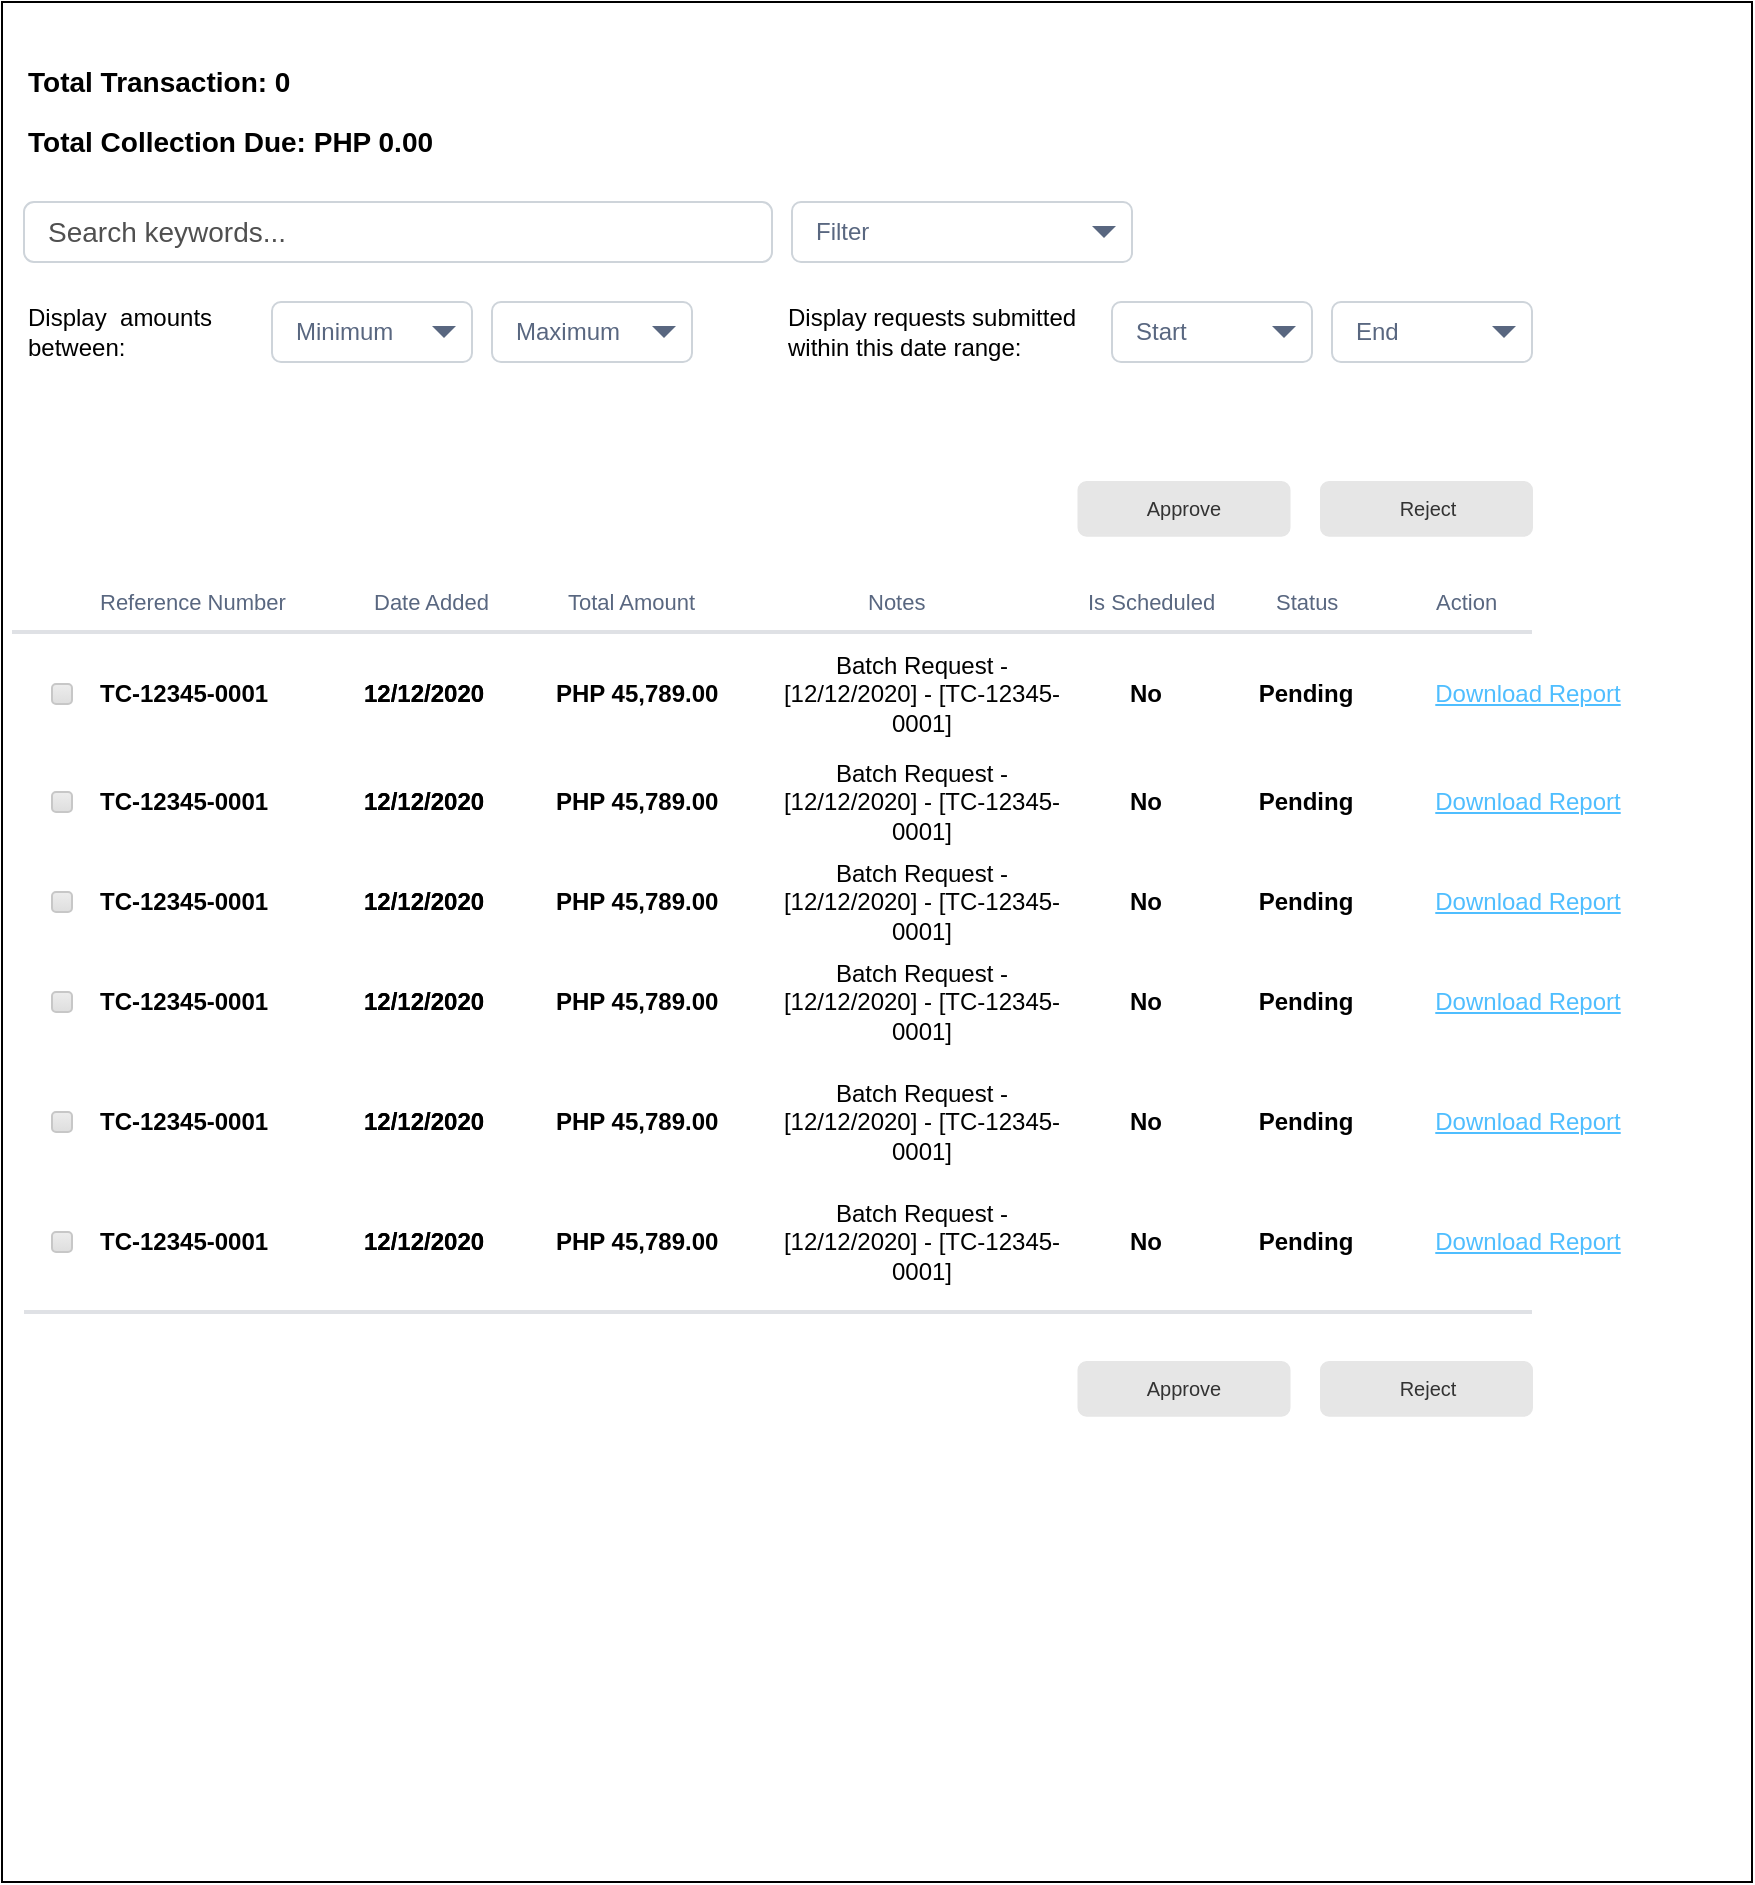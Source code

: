 <mxfile version="13.8.0" type="github">
  <diagram id="Q-yisilWaRMRs0ZSbcxf" name="Page-1">
    <mxGraphModel dx="1152" dy="670" grid="1" gridSize="10" guides="1" tooltips="1" connect="1" arrows="1" fold="1" page="1" pageScale="1" pageWidth="850" pageHeight="1100" math="0" shadow="0">
      <root>
        <mxCell id="0" />
        <mxCell id="1" parent="0" />
        <mxCell id="fB9JVBKdTHwXwevY102O-4" value="" style="rounded=0;whiteSpace=wrap;html=1;" parent="1" vertex="1">
          <mxGeometry x="25" y="10" width="875" height="940" as="geometry" />
        </mxCell>
        <mxCell id="fB9JVBKdTHwXwevY102O-10" value="Filter" style="rounded=1;html=1;fontColor=#596780;align=left;fontSize=12;spacingLeft=10;strokeColor=#CED4DA;fillColor=none;" parent="1" vertex="1">
          <mxGeometry x="420" y="110" width="170" height="30" as="geometry" />
        </mxCell>
        <mxCell id="fB9JVBKdTHwXwevY102O-11" value="" style="shape=triangle;direction=south;fillColor=#596780;strokeColor=none;html=1" parent="fB9JVBKdTHwXwevY102O-10" vertex="1">
          <mxGeometry x="1" y="0.5" width="12" height="6" relative="1" as="geometry">
            <mxPoint x="-20" y="-3" as="offset" />
          </mxGeometry>
        </mxCell>
        <mxCell id="fB9JVBKdTHwXwevY102O-13" value="Search keywords..." style="html=1;shadow=0;dashed=0;shape=mxgraph.bootstrap.rrect;rSize=5;strokeColor=#CED4DA;strokeWidth=1;fontColor=#505050;whiteSpace=wrap;align=left;verticalAlign=middle;spacingLeft=10;fontSize=14;fillColor=none;" parent="1" vertex="1">
          <mxGeometry x="36" y="110" width="374" height="30" as="geometry" />
        </mxCell>
        <mxCell id="fB9JVBKdTHwXwevY102O-16" value="Minimum" style="rounded=1;html=1;fontColor=#596780;align=left;fontSize=12;spacingLeft=10;strokeColor=#CED4DA;fillColor=none;" parent="1" vertex="1">
          <mxGeometry x="160" y="160" width="100" height="30" as="geometry" />
        </mxCell>
        <mxCell id="fB9JVBKdTHwXwevY102O-17" value="" style="shape=triangle;direction=south;fillColor=#596780;strokeColor=none;html=1" parent="fB9JVBKdTHwXwevY102O-16" vertex="1">
          <mxGeometry x="1" y="0.5" width="12" height="6" relative="1" as="geometry">
            <mxPoint x="-20" y="-3" as="offset" />
          </mxGeometry>
        </mxCell>
        <mxCell id="fB9JVBKdTHwXwevY102O-19" value="Maximum" style="rounded=1;html=1;fontColor=#596780;align=left;fontSize=12;spacingLeft=10;strokeColor=#CED4DA;fillColor=none;" parent="1" vertex="1">
          <mxGeometry x="270" y="160" width="100" height="30" as="geometry" />
        </mxCell>
        <mxCell id="fB9JVBKdTHwXwevY102O-20" value="" style="shape=triangle;direction=south;fillColor=#596780;strokeColor=none;html=1" parent="fB9JVBKdTHwXwevY102O-19" vertex="1">
          <mxGeometry x="1" y="0.5" width="12" height="6" relative="1" as="geometry">
            <mxPoint x="-20" y="-3" as="offset" />
          </mxGeometry>
        </mxCell>
        <mxCell id="fB9JVBKdTHwXwevY102O-21" value="Display&amp;nbsp; amounts between:" style="text;html=1;strokeColor=none;fillColor=none;align=left;verticalAlign=middle;whiteSpace=wrap;rounded=0;" parent="1" vertex="1">
          <mxGeometry x="36" y="165" width="124" height="20" as="geometry" />
        </mxCell>
        <mxCell id="fB9JVBKdTHwXwevY102O-22" value="Start" style="rounded=1;html=1;fontColor=#596780;align=left;fontSize=12;spacingLeft=10;strokeColor=#CED4DA;fillColor=none;" parent="1" vertex="1">
          <mxGeometry x="580" y="160" width="100" height="30" as="geometry" />
        </mxCell>
        <mxCell id="fB9JVBKdTHwXwevY102O-23" value="" style="shape=triangle;direction=south;fillColor=#596780;strokeColor=none;html=1" parent="fB9JVBKdTHwXwevY102O-22" vertex="1">
          <mxGeometry x="1" y="0.5" width="12" height="6" relative="1" as="geometry">
            <mxPoint x="-20" y="-3" as="offset" />
          </mxGeometry>
        </mxCell>
        <mxCell id="fB9JVBKdTHwXwevY102O-24" value="End" style="rounded=1;html=1;fontColor=#596780;align=left;fontSize=12;spacingLeft=10;strokeColor=#CED4DA;fillColor=none;" parent="1" vertex="1">
          <mxGeometry x="690" y="160" width="100" height="30" as="geometry" />
        </mxCell>
        <mxCell id="fB9JVBKdTHwXwevY102O-25" value="" style="shape=triangle;direction=south;fillColor=#596780;strokeColor=none;html=1" parent="fB9JVBKdTHwXwevY102O-24" vertex="1">
          <mxGeometry x="1" y="0.5" width="12" height="6" relative="1" as="geometry">
            <mxPoint x="-20" y="-3" as="offset" />
          </mxGeometry>
        </mxCell>
        <mxCell id="fB9JVBKdTHwXwevY102O-26" value="Display requests submitted within this date range:" style="text;html=1;strokeColor=none;fillColor=none;align=left;verticalAlign=middle;whiteSpace=wrap;rounded=0;" parent="1" vertex="1">
          <mxGeometry x="416" y="165" width="164" height="20" as="geometry" />
        </mxCell>
        <mxCell id="fB9JVBKdTHwXwevY102O-80" value="Total Transaction: 0" style="text;html=1;strokeColor=none;fillColor=none;align=left;verticalAlign=middle;whiteSpace=wrap;rounded=0;fontStyle=1;fontSize=14;" parent="1" vertex="1">
          <mxGeometry x="36" y="40" width="144" height="20" as="geometry" />
        </mxCell>
        <mxCell id="fB9JVBKdTHwXwevY102O-81" value="Total Collection Due: PHP 0.00" style="text;html=1;strokeColor=none;fillColor=none;align=left;verticalAlign=middle;whiteSpace=wrap;rounded=0;fontStyle=1;fontSize=14;" parent="1" vertex="1">
          <mxGeometry x="36" y="70" width="224" height="20" as="geometry" />
        </mxCell>
        <mxCell id="fB9JVBKdTHwXwevY102O-134" value="Reference Number" style="html=1;fillColor=none;strokeColor=none;fontSize=11;align=left;fontColor=#596780;whiteSpace=wrap;rounded=0;" parent="1" vertex="1">
          <mxGeometry x="72" y="300" width="150" height="20" as="geometry" />
        </mxCell>
        <mxCell id="fB9JVBKdTHwXwevY102O-135" value="Total Amount" style="html=1;fillColor=none;strokeColor=none;fontSize=11;align=left;fontColor=#596780;whiteSpace=wrap;rounded=0;" parent="1" vertex="1">
          <mxGeometry x="306" y="300" width="100" height="20" as="geometry" />
        </mxCell>
        <mxCell id="fB9JVBKdTHwXwevY102O-136" value="" style="shape=line;strokeWidth=2;html=1;strokeColor=#DFE1E5;resizeWidth=1;rounded=0;fillColor=none;fontSize=14;align=left;" parent="1" vertex="1">
          <mxGeometry x="30" y="320" width="760" height="10" as="geometry" />
        </mxCell>
        <mxCell id="fB9JVBKdTHwXwevY102O-164" value="Date Added" style="html=1;fillColor=none;strokeColor=none;fontSize=11;align=left;fontColor=#596780;whiteSpace=wrap;rounded=0;" parent="1" vertex="1">
          <mxGeometry x="209" y="300" width="100" height="20" as="geometry" />
        </mxCell>
        <mxCell id="fB9JVBKdTHwXwevY102O-165" value="Notes" style="html=1;fillColor=none;strokeColor=none;fontSize=11;align=left;fontColor=#596780;whiteSpace=wrap;rounded=0;" parent="1" vertex="1">
          <mxGeometry x="456" y="300" width="100" height="20" as="geometry" />
        </mxCell>
        <mxCell id="fB9JVBKdTHwXwevY102O-166" value="Is Scheduled" style="html=1;fillColor=none;strokeColor=none;fontSize=11;align=left;fontColor=#596780;whiteSpace=wrap;rounded=0;" parent="1" vertex="1">
          <mxGeometry x="566" y="300" width="100" height="20" as="geometry" />
        </mxCell>
        <mxCell id="fB9JVBKdTHwXwevY102O-167" value="Status" style="html=1;fillColor=none;strokeColor=none;fontSize=11;align=left;fontColor=#596780;whiteSpace=wrap;rounded=0;" parent="1" vertex="1">
          <mxGeometry x="660" y="300" width="50" height="20" as="geometry" />
        </mxCell>
        <mxCell id="fB9JVBKdTHwXwevY102O-169" value="" style="shape=line;strokeWidth=2;html=1;strokeColor=#DFE1E5;resizeWidth=1;rounded=0;fillColor=none;fontSize=14;align=left;" parent="1" vertex="1">
          <mxGeometry x="36" y="660" width="754" height="10" as="geometry" />
        </mxCell>
        <mxCell id="fB9JVBKdTHwXwevY102O-178" value="Action" style="html=1;fillColor=none;strokeColor=none;fontSize=11;align=left;fontColor=#596780;whiteSpace=wrap;rounded=0;" parent="1" vertex="1">
          <mxGeometry x="740" y="300" width="50" height="20" as="geometry" />
        </mxCell>
        <mxCell id="fB9JVBKdTHwXwevY102O-186" value="" style="group;fontStyle=4" parent="1" vertex="1" connectable="0">
          <mxGeometry x="50" y="346" width="790" height="20" as="geometry" />
        </mxCell>
        <mxCell id="fB9JVBKdTHwXwevY102O-138" value="TC-12345-0001" style="html=1;fillColor=none;strokeColor=none;fontSize=12;align=left;fontColor=#000000;whiteSpace=wrap;fontStyle=1;rounded=0;" parent="fB9JVBKdTHwXwevY102O-186" vertex="1">
          <mxGeometry x="22" width="110" height="20" as="geometry" />
        </mxCell>
        <mxCell id="fB9JVBKdTHwXwevY102O-176" value="12/12/2020" style="html=1;fillColor=none;strokeColor=none;fontSize=12;align=left;fontColor=#000000;whiteSpace=wrap;fontStyle=1;rounded=0;" parent="fB9JVBKdTHwXwevY102O-186" vertex="1">
          <mxGeometry x="154" width="110" height="20" as="geometry" />
        </mxCell>
        <mxCell id="fB9JVBKdTHwXwevY102O-177" value="PHP 45,789.00" style="html=1;fillColor=none;strokeColor=none;fontSize=12;align=left;fontColor=#000000;whiteSpace=wrap;fontStyle=1;rounded=0;" parent="fB9JVBKdTHwXwevY102O-186" vertex="1">
          <mxGeometry x="250" width="91" height="20" as="geometry" />
        </mxCell>
        <mxCell id="fB9JVBKdTHwXwevY102O-180" value="" style="html=1;shadow=0;dashed=0;shape=mxgraph.bootstrap.checkbox2;labelPosition=right;verticalLabelPosition=middle;align=left;verticalAlign=middle;gradientColor=#DEDEDE;fillColor=#EDEDED;checked=0;spacing=5;checkedFill=#0085FC;checkedStroke=#ffffff;rounded=0;strokeColor=#C7C7C7;strokeWidth=1;fontSize=14;" parent="fB9JVBKdTHwXwevY102O-186" vertex="1">
          <mxGeometry y="5" width="10" height="10" as="geometry" />
        </mxCell>
        <mxCell id="fB9JVBKdTHwXwevY102O-181" value="Batch Request - [12/12/2020] - [TC-12345-0001]" style="html=1;fillColor=none;strokeColor=none;fontSize=12;align=center;fontColor=#000000;whiteSpace=wrap;fontStyle=0;rounded=0;" parent="fB9JVBKdTHwXwevY102O-186" vertex="1">
          <mxGeometry x="360" width="150" height="20" as="geometry" />
        </mxCell>
        <mxCell id="fB9JVBKdTHwXwevY102O-182" value="12/12/2020" style="html=1;fillColor=none;strokeColor=none;fontSize=12;align=left;fontColor=#000000;whiteSpace=wrap;fontStyle=1;rounded=0;" parent="fB9JVBKdTHwXwevY102O-186" vertex="1">
          <mxGeometry x="154" width="66" height="20" as="geometry" />
        </mxCell>
        <mxCell id="fB9JVBKdTHwXwevY102O-183" value="No" style="html=1;fillColor=none;strokeColor=none;fontSize=12;align=center;fontColor=#000000;whiteSpace=wrap;fontStyle=1;rounded=0;" parent="fB9JVBKdTHwXwevY102O-186" vertex="1">
          <mxGeometry x="530" width="34" height="20" as="geometry" />
        </mxCell>
        <mxCell id="fB9JVBKdTHwXwevY102O-184" value="Pending" style="html=1;fillColor=none;strokeColor=none;fontSize=12;align=center;fontColor=#000000;whiteSpace=wrap;fontStyle=1;rounded=0;" parent="fB9JVBKdTHwXwevY102O-186" vertex="1">
          <mxGeometry x="600" width="54" height="20" as="geometry" />
        </mxCell>
        <mxCell id="fB9JVBKdTHwXwevY102O-185" value="Download Report" style="html=1;fillColor=none;strokeColor=none;fontSize=12;align=center;whiteSpace=wrap;fontStyle=4;rounded=0;fontColor=#4FBEFF;" parent="fB9JVBKdTHwXwevY102O-186" vertex="1">
          <mxGeometry x="686" width="104" height="20" as="geometry" />
        </mxCell>
        <mxCell id="fB9JVBKdTHwXwevY102O-187" value="" style="group" parent="1" vertex="1" connectable="0">
          <mxGeometry x="50" y="400" width="790" height="20" as="geometry" />
        </mxCell>
        <mxCell id="fB9JVBKdTHwXwevY102O-188" value="TC-12345-0001" style="html=1;fillColor=none;strokeColor=none;fontSize=12;align=left;fontColor=#000000;whiteSpace=wrap;fontStyle=1;rounded=0;" parent="fB9JVBKdTHwXwevY102O-187" vertex="1">
          <mxGeometry x="22" width="110" height="20" as="geometry" />
        </mxCell>
        <mxCell id="fB9JVBKdTHwXwevY102O-189" value="12/12/2020" style="html=1;fillColor=none;strokeColor=none;fontSize=12;align=left;fontColor=#000000;whiteSpace=wrap;fontStyle=1;rounded=0;" parent="fB9JVBKdTHwXwevY102O-187" vertex="1">
          <mxGeometry x="154" width="110" height="20" as="geometry" />
        </mxCell>
        <mxCell id="fB9JVBKdTHwXwevY102O-190" value="PHP 45,789.00" style="html=1;fillColor=none;strokeColor=none;fontSize=12;align=left;fontColor=#000000;whiteSpace=wrap;fontStyle=1;rounded=0;" parent="fB9JVBKdTHwXwevY102O-187" vertex="1">
          <mxGeometry x="250" width="91" height="20" as="geometry" />
        </mxCell>
        <mxCell id="fB9JVBKdTHwXwevY102O-191" value="" style="html=1;shadow=0;dashed=0;shape=mxgraph.bootstrap.checkbox2;labelPosition=right;verticalLabelPosition=middle;align=left;verticalAlign=middle;gradientColor=#DEDEDE;fillColor=#EDEDED;checked=0;spacing=5;checkedFill=#0085FC;checkedStroke=#ffffff;rounded=0;strokeColor=#C7C7C7;strokeWidth=1;fontSize=14;" parent="fB9JVBKdTHwXwevY102O-187" vertex="1">
          <mxGeometry y="5" width="10" height="10" as="geometry" />
        </mxCell>
        <mxCell id="fB9JVBKdTHwXwevY102O-192" value="Batch Request - [12/12/2020] - [TC-12345-0001]" style="html=1;fillColor=none;strokeColor=none;fontSize=12;align=center;fontColor=#000000;whiteSpace=wrap;fontStyle=0;rounded=0;" parent="fB9JVBKdTHwXwevY102O-187" vertex="1">
          <mxGeometry x="360" width="150" height="20" as="geometry" />
        </mxCell>
        <mxCell id="fB9JVBKdTHwXwevY102O-193" value="12/12/2020" style="html=1;fillColor=none;strokeColor=none;fontSize=12;align=left;fontColor=#000000;whiteSpace=wrap;fontStyle=1;rounded=0;" parent="fB9JVBKdTHwXwevY102O-187" vertex="1">
          <mxGeometry x="154" width="66" height="20" as="geometry" />
        </mxCell>
        <mxCell id="fB9JVBKdTHwXwevY102O-194" value="No" style="html=1;fillColor=none;strokeColor=none;fontSize=12;align=center;fontColor=#000000;whiteSpace=wrap;fontStyle=1;rounded=0;" parent="fB9JVBKdTHwXwevY102O-187" vertex="1">
          <mxGeometry x="530" width="34" height="20" as="geometry" />
        </mxCell>
        <mxCell id="fB9JVBKdTHwXwevY102O-195" value="Pending" style="html=1;fillColor=none;strokeColor=none;fontSize=12;align=center;fontColor=#000000;whiteSpace=wrap;fontStyle=1;rounded=0;" parent="fB9JVBKdTHwXwevY102O-187" vertex="1">
          <mxGeometry x="600" width="54" height="20" as="geometry" />
        </mxCell>
        <mxCell id="fB9JVBKdTHwXwevY102O-196" value="Download Report" style="html=1;fillColor=none;strokeColor=none;fontSize=12;align=center;whiteSpace=wrap;fontStyle=4;rounded=0;fontColor=#4FBEFF;" parent="fB9JVBKdTHwXwevY102O-187" vertex="1">
          <mxGeometry x="686" width="104" height="20" as="geometry" />
        </mxCell>
        <mxCell id="fB9JVBKdTHwXwevY102O-198" value="" style="group" parent="1" vertex="1" connectable="0">
          <mxGeometry x="50" y="450" width="790" height="20" as="geometry" />
        </mxCell>
        <mxCell id="fB9JVBKdTHwXwevY102O-199" value="TC-12345-0001" style="html=1;fillColor=none;strokeColor=none;fontSize=12;align=left;fontColor=#000000;whiteSpace=wrap;fontStyle=1;rounded=0;" parent="fB9JVBKdTHwXwevY102O-198" vertex="1">
          <mxGeometry x="22" width="110" height="20" as="geometry" />
        </mxCell>
        <mxCell id="fB9JVBKdTHwXwevY102O-200" value="12/12/2020" style="html=1;fillColor=none;strokeColor=none;fontSize=12;align=left;fontColor=#000000;whiteSpace=wrap;fontStyle=1;rounded=0;" parent="fB9JVBKdTHwXwevY102O-198" vertex="1">
          <mxGeometry x="154" width="110" height="20" as="geometry" />
        </mxCell>
        <mxCell id="fB9JVBKdTHwXwevY102O-201" value="PHP 45,789.00" style="html=1;fillColor=none;strokeColor=none;fontSize=12;align=left;fontColor=#000000;whiteSpace=wrap;fontStyle=1;rounded=0;" parent="fB9JVBKdTHwXwevY102O-198" vertex="1">
          <mxGeometry x="250" width="91" height="20" as="geometry" />
        </mxCell>
        <mxCell id="fB9JVBKdTHwXwevY102O-202" value="" style="html=1;shadow=0;dashed=0;shape=mxgraph.bootstrap.checkbox2;labelPosition=right;verticalLabelPosition=middle;align=left;verticalAlign=middle;gradientColor=#DEDEDE;fillColor=#EDEDED;checked=0;spacing=5;checkedFill=#0085FC;checkedStroke=#ffffff;rounded=0;strokeColor=#C7C7C7;strokeWidth=1;fontSize=14;" parent="fB9JVBKdTHwXwevY102O-198" vertex="1">
          <mxGeometry y="5" width="10" height="10" as="geometry" />
        </mxCell>
        <mxCell id="fB9JVBKdTHwXwevY102O-203" value="Batch Request - [12/12/2020] - [TC-12345-0001]" style="html=1;fillColor=none;strokeColor=none;fontSize=12;align=center;fontColor=#000000;whiteSpace=wrap;fontStyle=0;rounded=0;" parent="fB9JVBKdTHwXwevY102O-198" vertex="1">
          <mxGeometry x="360" width="150" height="20" as="geometry" />
        </mxCell>
        <mxCell id="fB9JVBKdTHwXwevY102O-204" value="12/12/2020" style="html=1;fillColor=none;strokeColor=none;fontSize=12;align=left;fontColor=#000000;whiteSpace=wrap;fontStyle=1;rounded=0;" parent="fB9JVBKdTHwXwevY102O-198" vertex="1">
          <mxGeometry x="154" width="66" height="20" as="geometry" />
        </mxCell>
        <mxCell id="fB9JVBKdTHwXwevY102O-205" value="No" style="html=1;fillColor=none;strokeColor=none;fontSize=12;align=center;fontColor=#000000;whiteSpace=wrap;fontStyle=1;rounded=0;" parent="fB9JVBKdTHwXwevY102O-198" vertex="1">
          <mxGeometry x="530" width="34" height="20" as="geometry" />
        </mxCell>
        <mxCell id="fB9JVBKdTHwXwevY102O-206" value="Pending" style="html=1;fillColor=none;strokeColor=none;fontSize=12;align=center;fontColor=#000000;whiteSpace=wrap;fontStyle=1;rounded=0;" parent="fB9JVBKdTHwXwevY102O-198" vertex="1">
          <mxGeometry x="600" width="54" height="20" as="geometry" />
        </mxCell>
        <mxCell id="fB9JVBKdTHwXwevY102O-207" value="Download Report" style="html=1;fillColor=none;strokeColor=none;fontSize=12;align=center;whiteSpace=wrap;fontStyle=4;rounded=0;fontColor=#4FBEFF;" parent="fB9JVBKdTHwXwevY102O-198" vertex="1">
          <mxGeometry x="686" width="104" height="20" as="geometry" />
        </mxCell>
        <mxCell id="fB9JVBKdTHwXwevY102O-208" value="" style="group;fontStyle=4" parent="1" vertex="1" connectable="0">
          <mxGeometry x="50" y="500" width="790" height="20" as="geometry" />
        </mxCell>
        <mxCell id="fB9JVBKdTHwXwevY102O-209" value="TC-12345-0001" style="html=1;fillColor=none;strokeColor=none;fontSize=12;align=left;fontColor=#000000;whiteSpace=wrap;fontStyle=1;rounded=0;" parent="fB9JVBKdTHwXwevY102O-208" vertex="1">
          <mxGeometry x="22" width="110" height="20" as="geometry" />
        </mxCell>
        <mxCell id="fB9JVBKdTHwXwevY102O-210" value="12/12/2020" style="html=1;fillColor=none;strokeColor=none;fontSize=12;align=left;fontColor=#000000;whiteSpace=wrap;fontStyle=1;rounded=0;" parent="fB9JVBKdTHwXwevY102O-208" vertex="1">
          <mxGeometry x="154" width="110" height="20" as="geometry" />
        </mxCell>
        <mxCell id="fB9JVBKdTHwXwevY102O-211" value="PHP 45,789.00" style="html=1;fillColor=none;strokeColor=none;fontSize=12;align=left;fontColor=#000000;whiteSpace=wrap;fontStyle=1;rounded=0;" parent="fB9JVBKdTHwXwevY102O-208" vertex="1">
          <mxGeometry x="250" width="91" height="20" as="geometry" />
        </mxCell>
        <mxCell id="fB9JVBKdTHwXwevY102O-212" value="" style="html=1;shadow=0;dashed=0;shape=mxgraph.bootstrap.checkbox2;labelPosition=right;verticalLabelPosition=middle;align=left;verticalAlign=middle;gradientColor=#DEDEDE;fillColor=#EDEDED;checked=0;spacing=5;checkedFill=#0085FC;checkedStroke=#ffffff;rounded=0;strokeColor=#C7C7C7;strokeWidth=1;fontSize=14;" parent="fB9JVBKdTHwXwevY102O-208" vertex="1">
          <mxGeometry y="5" width="10" height="10" as="geometry" />
        </mxCell>
        <mxCell id="fB9JVBKdTHwXwevY102O-213" value="Batch Request - [12/12/2020] - [TC-12345-0001]" style="html=1;fillColor=none;strokeColor=none;fontSize=12;align=center;fontColor=#000000;whiteSpace=wrap;fontStyle=0;rounded=0;" parent="fB9JVBKdTHwXwevY102O-208" vertex="1">
          <mxGeometry x="360" width="150" height="20" as="geometry" />
        </mxCell>
        <mxCell id="fB9JVBKdTHwXwevY102O-214" value="12/12/2020" style="html=1;fillColor=none;strokeColor=none;fontSize=12;align=left;fontColor=#000000;whiteSpace=wrap;fontStyle=1;rounded=0;" parent="fB9JVBKdTHwXwevY102O-208" vertex="1">
          <mxGeometry x="154" width="66" height="20" as="geometry" />
        </mxCell>
        <mxCell id="fB9JVBKdTHwXwevY102O-215" value="No" style="html=1;fillColor=none;strokeColor=none;fontSize=12;align=center;fontColor=#000000;whiteSpace=wrap;fontStyle=1;rounded=0;" parent="fB9JVBKdTHwXwevY102O-208" vertex="1">
          <mxGeometry x="530" width="34" height="20" as="geometry" />
        </mxCell>
        <mxCell id="fB9JVBKdTHwXwevY102O-216" value="Pending" style="html=1;fillColor=none;strokeColor=none;fontSize=12;align=center;fontColor=#000000;whiteSpace=wrap;fontStyle=1;rounded=0;" parent="fB9JVBKdTHwXwevY102O-208" vertex="1">
          <mxGeometry x="600" width="54" height="20" as="geometry" />
        </mxCell>
        <mxCell id="fB9JVBKdTHwXwevY102O-217" value="Download Report" style="html=1;fillColor=none;strokeColor=none;fontSize=12;align=center;whiteSpace=wrap;fontStyle=4;rounded=0;fontColor=#4FBEFF;" parent="fB9JVBKdTHwXwevY102O-208" vertex="1">
          <mxGeometry x="686" width="104" height="20" as="geometry" />
        </mxCell>
        <mxCell id="fB9JVBKdTHwXwevY102O-218" value="" style="group" parent="1" vertex="1" connectable="0">
          <mxGeometry x="50" y="560" width="790" height="20" as="geometry" />
        </mxCell>
        <mxCell id="fB9JVBKdTHwXwevY102O-219" value="TC-12345-0001" style="html=1;fillColor=none;strokeColor=none;fontSize=12;align=left;fontColor=#000000;whiteSpace=wrap;fontStyle=1;rounded=0;" parent="fB9JVBKdTHwXwevY102O-218" vertex="1">
          <mxGeometry x="22" width="110" height="20" as="geometry" />
        </mxCell>
        <mxCell id="fB9JVBKdTHwXwevY102O-220" value="12/12/2020" style="html=1;fillColor=none;strokeColor=none;fontSize=12;align=left;fontColor=#000000;whiteSpace=wrap;fontStyle=1;rounded=0;" parent="fB9JVBKdTHwXwevY102O-218" vertex="1">
          <mxGeometry x="154" width="110" height="20" as="geometry" />
        </mxCell>
        <mxCell id="fB9JVBKdTHwXwevY102O-221" value="PHP 45,789.00" style="html=1;fillColor=none;strokeColor=none;fontSize=12;align=left;fontColor=#000000;whiteSpace=wrap;fontStyle=1;rounded=0;" parent="fB9JVBKdTHwXwevY102O-218" vertex="1">
          <mxGeometry x="250" width="91" height="20" as="geometry" />
        </mxCell>
        <mxCell id="fB9JVBKdTHwXwevY102O-222" value="" style="html=1;shadow=0;dashed=0;shape=mxgraph.bootstrap.checkbox2;labelPosition=right;verticalLabelPosition=middle;align=left;verticalAlign=middle;gradientColor=#DEDEDE;fillColor=#EDEDED;checked=0;spacing=5;checkedFill=#0085FC;checkedStroke=#ffffff;rounded=0;strokeColor=#C7C7C7;strokeWidth=1;fontSize=14;" parent="fB9JVBKdTHwXwevY102O-218" vertex="1">
          <mxGeometry y="5" width="10" height="10" as="geometry" />
        </mxCell>
        <mxCell id="fB9JVBKdTHwXwevY102O-223" value="Batch Request - [12/12/2020] - [TC-12345-0001]" style="html=1;fillColor=none;strokeColor=none;fontSize=12;align=center;fontColor=#000000;whiteSpace=wrap;fontStyle=0;rounded=0;" parent="fB9JVBKdTHwXwevY102O-218" vertex="1">
          <mxGeometry x="360" width="150" height="20" as="geometry" />
        </mxCell>
        <mxCell id="fB9JVBKdTHwXwevY102O-224" value="12/12/2020" style="html=1;fillColor=none;strokeColor=none;fontSize=12;align=left;fontColor=#000000;whiteSpace=wrap;fontStyle=1;rounded=0;" parent="fB9JVBKdTHwXwevY102O-218" vertex="1">
          <mxGeometry x="154" width="66" height="20" as="geometry" />
        </mxCell>
        <mxCell id="fB9JVBKdTHwXwevY102O-225" value="No" style="html=1;fillColor=none;strokeColor=none;fontSize=12;align=center;fontColor=#000000;whiteSpace=wrap;fontStyle=1;rounded=0;" parent="fB9JVBKdTHwXwevY102O-218" vertex="1">
          <mxGeometry x="530" width="34" height="20" as="geometry" />
        </mxCell>
        <mxCell id="fB9JVBKdTHwXwevY102O-226" value="Pending" style="html=1;fillColor=none;strokeColor=none;fontSize=12;align=center;fontColor=#000000;whiteSpace=wrap;fontStyle=1;rounded=0;" parent="fB9JVBKdTHwXwevY102O-218" vertex="1">
          <mxGeometry x="600" width="54" height="20" as="geometry" />
        </mxCell>
        <mxCell id="fB9JVBKdTHwXwevY102O-227" value="Download Report" style="html=1;fillColor=none;strokeColor=none;fontSize=12;align=center;whiteSpace=wrap;fontStyle=4;rounded=0;fontColor=#4FBEFF;" parent="fB9JVBKdTHwXwevY102O-218" vertex="1">
          <mxGeometry x="686" width="104" height="20" as="geometry" />
        </mxCell>
        <mxCell id="fB9JVBKdTHwXwevY102O-228" value="" style="group" parent="1" vertex="1" connectable="0">
          <mxGeometry x="50" y="620" width="790" height="20" as="geometry" />
        </mxCell>
        <mxCell id="fB9JVBKdTHwXwevY102O-229" value="TC-12345-0001" style="html=1;fillColor=none;strokeColor=none;fontSize=12;align=left;fontColor=#000000;whiteSpace=wrap;fontStyle=1;rounded=0;" parent="fB9JVBKdTHwXwevY102O-228" vertex="1">
          <mxGeometry x="22" width="110" height="20" as="geometry" />
        </mxCell>
        <mxCell id="fB9JVBKdTHwXwevY102O-230" value="12/12/2020" style="html=1;fillColor=none;strokeColor=none;fontSize=12;align=left;fontColor=#000000;whiteSpace=wrap;fontStyle=1;rounded=0;" parent="fB9JVBKdTHwXwevY102O-228" vertex="1">
          <mxGeometry x="154" width="110" height="20" as="geometry" />
        </mxCell>
        <mxCell id="fB9JVBKdTHwXwevY102O-231" value="PHP 45,789.00" style="html=1;fillColor=none;strokeColor=none;fontSize=12;align=left;fontColor=#000000;whiteSpace=wrap;fontStyle=1;rounded=0;" parent="fB9JVBKdTHwXwevY102O-228" vertex="1">
          <mxGeometry x="250" width="91" height="20" as="geometry" />
        </mxCell>
        <mxCell id="fB9JVBKdTHwXwevY102O-232" value="" style="html=1;shadow=0;dashed=0;shape=mxgraph.bootstrap.checkbox2;labelPosition=right;verticalLabelPosition=middle;align=left;verticalAlign=middle;gradientColor=#DEDEDE;fillColor=#EDEDED;checked=0;spacing=5;checkedFill=#0085FC;checkedStroke=#ffffff;rounded=0;strokeColor=#C7C7C7;strokeWidth=1;fontSize=14;" parent="fB9JVBKdTHwXwevY102O-228" vertex="1">
          <mxGeometry y="5" width="10" height="10" as="geometry" />
        </mxCell>
        <mxCell id="fB9JVBKdTHwXwevY102O-233" value="Batch Request - [12/12/2020] - [TC-12345-0001]" style="html=1;fillColor=none;strokeColor=none;fontSize=12;align=center;fontColor=#000000;whiteSpace=wrap;fontStyle=0;rounded=0;" parent="fB9JVBKdTHwXwevY102O-228" vertex="1">
          <mxGeometry x="360" width="150" height="20" as="geometry" />
        </mxCell>
        <mxCell id="fB9JVBKdTHwXwevY102O-234" value="12/12/2020" style="html=1;fillColor=none;strokeColor=none;fontSize=12;align=left;fontColor=#000000;whiteSpace=wrap;fontStyle=1;rounded=0;" parent="fB9JVBKdTHwXwevY102O-228" vertex="1">
          <mxGeometry x="154" width="66" height="20" as="geometry" />
        </mxCell>
        <mxCell id="fB9JVBKdTHwXwevY102O-235" value="No" style="html=1;fillColor=none;strokeColor=none;fontSize=12;align=center;fontColor=#000000;whiteSpace=wrap;fontStyle=1;rounded=0;" parent="fB9JVBKdTHwXwevY102O-228" vertex="1">
          <mxGeometry x="530" width="34" height="20" as="geometry" />
        </mxCell>
        <mxCell id="fB9JVBKdTHwXwevY102O-236" value="Pending" style="html=1;fillColor=none;strokeColor=none;fontSize=12;align=center;fontColor=#000000;whiteSpace=wrap;fontStyle=1;rounded=0;" parent="fB9JVBKdTHwXwevY102O-228" vertex="1">
          <mxGeometry x="600" width="54" height="20" as="geometry" />
        </mxCell>
        <mxCell id="fB9JVBKdTHwXwevY102O-237" value="Download Report" style="html=1;fillColor=none;strokeColor=none;fontSize=12;align=center;whiteSpace=wrap;fontStyle=4;rounded=0;fontColor=#4FBEFF;" parent="fB9JVBKdTHwXwevY102O-228" vertex="1">
          <mxGeometry x="686" width="104" height="20" as="geometry" />
        </mxCell>
        <mxCell id="fB9JVBKdTHwXwevY102O-238" value="Reject" style="rounded=1;html=1;shadow=0;dashed=0;whiteSpace=wrap;fontSize=10;fillColor=#E6E6E6;align=center;strokeColor=#E6E6E6;fontColor=#333333;" parent="1" vertex="1">
          <mxGeometry x="684.5" y="690" width="105.5" height="26.88" as="geometry" />
        </mxCell>
        <mxCell id="AwUBtOr6If3FMIu2zdxh-1" value="Approve" style="rounded=1;html=1;shadow=0;dashed=0;whiteSpace=wrap;fontSize=10;fillColor=#E6E6E6;align=center;strokeColor=#E6E6E6;fontColor=#333333;" vertex="1" parent="1">
          <mxGeometry x="563.25" y="690" width="105.5" height="26.88" as="geometry" />
        </mxCell>
        <mxCell id="AwUBtOr6If3FMIu2zdxh-2" value="Reject" style="rounded=1;html=1;shadow=0;dashed=0;whiteSpace=wrap;fontSize=10;fillColor=#E6E6E6;align=center;strokeColor=#E6E6E6;fontColor=#333333;" vertex="1" parent="1">
          <mxGeometry x="684.5" y="250" width="105.5" height="26.88" as="geometry" />
        </mxCell>
        <mxCell id="AwUBtOr6If3FMIu2zdxh-3" value="Approve" style="rounded=1;html=1;shadow=0;dashed=0;whiteSpace=wrap;fontSize=10;fillColor=#E6E6E6;align=center;strokeColor=#E6E6E6;fontColor=#333333;" vertex="1" parent="1">
          <mxGeometry x="563.25" y="250" width="105.5" height="26.88" as="geometry" />
        </mxCell>
      </root>
    </mxGraphModel>
  </diagram>
</mxfile>
